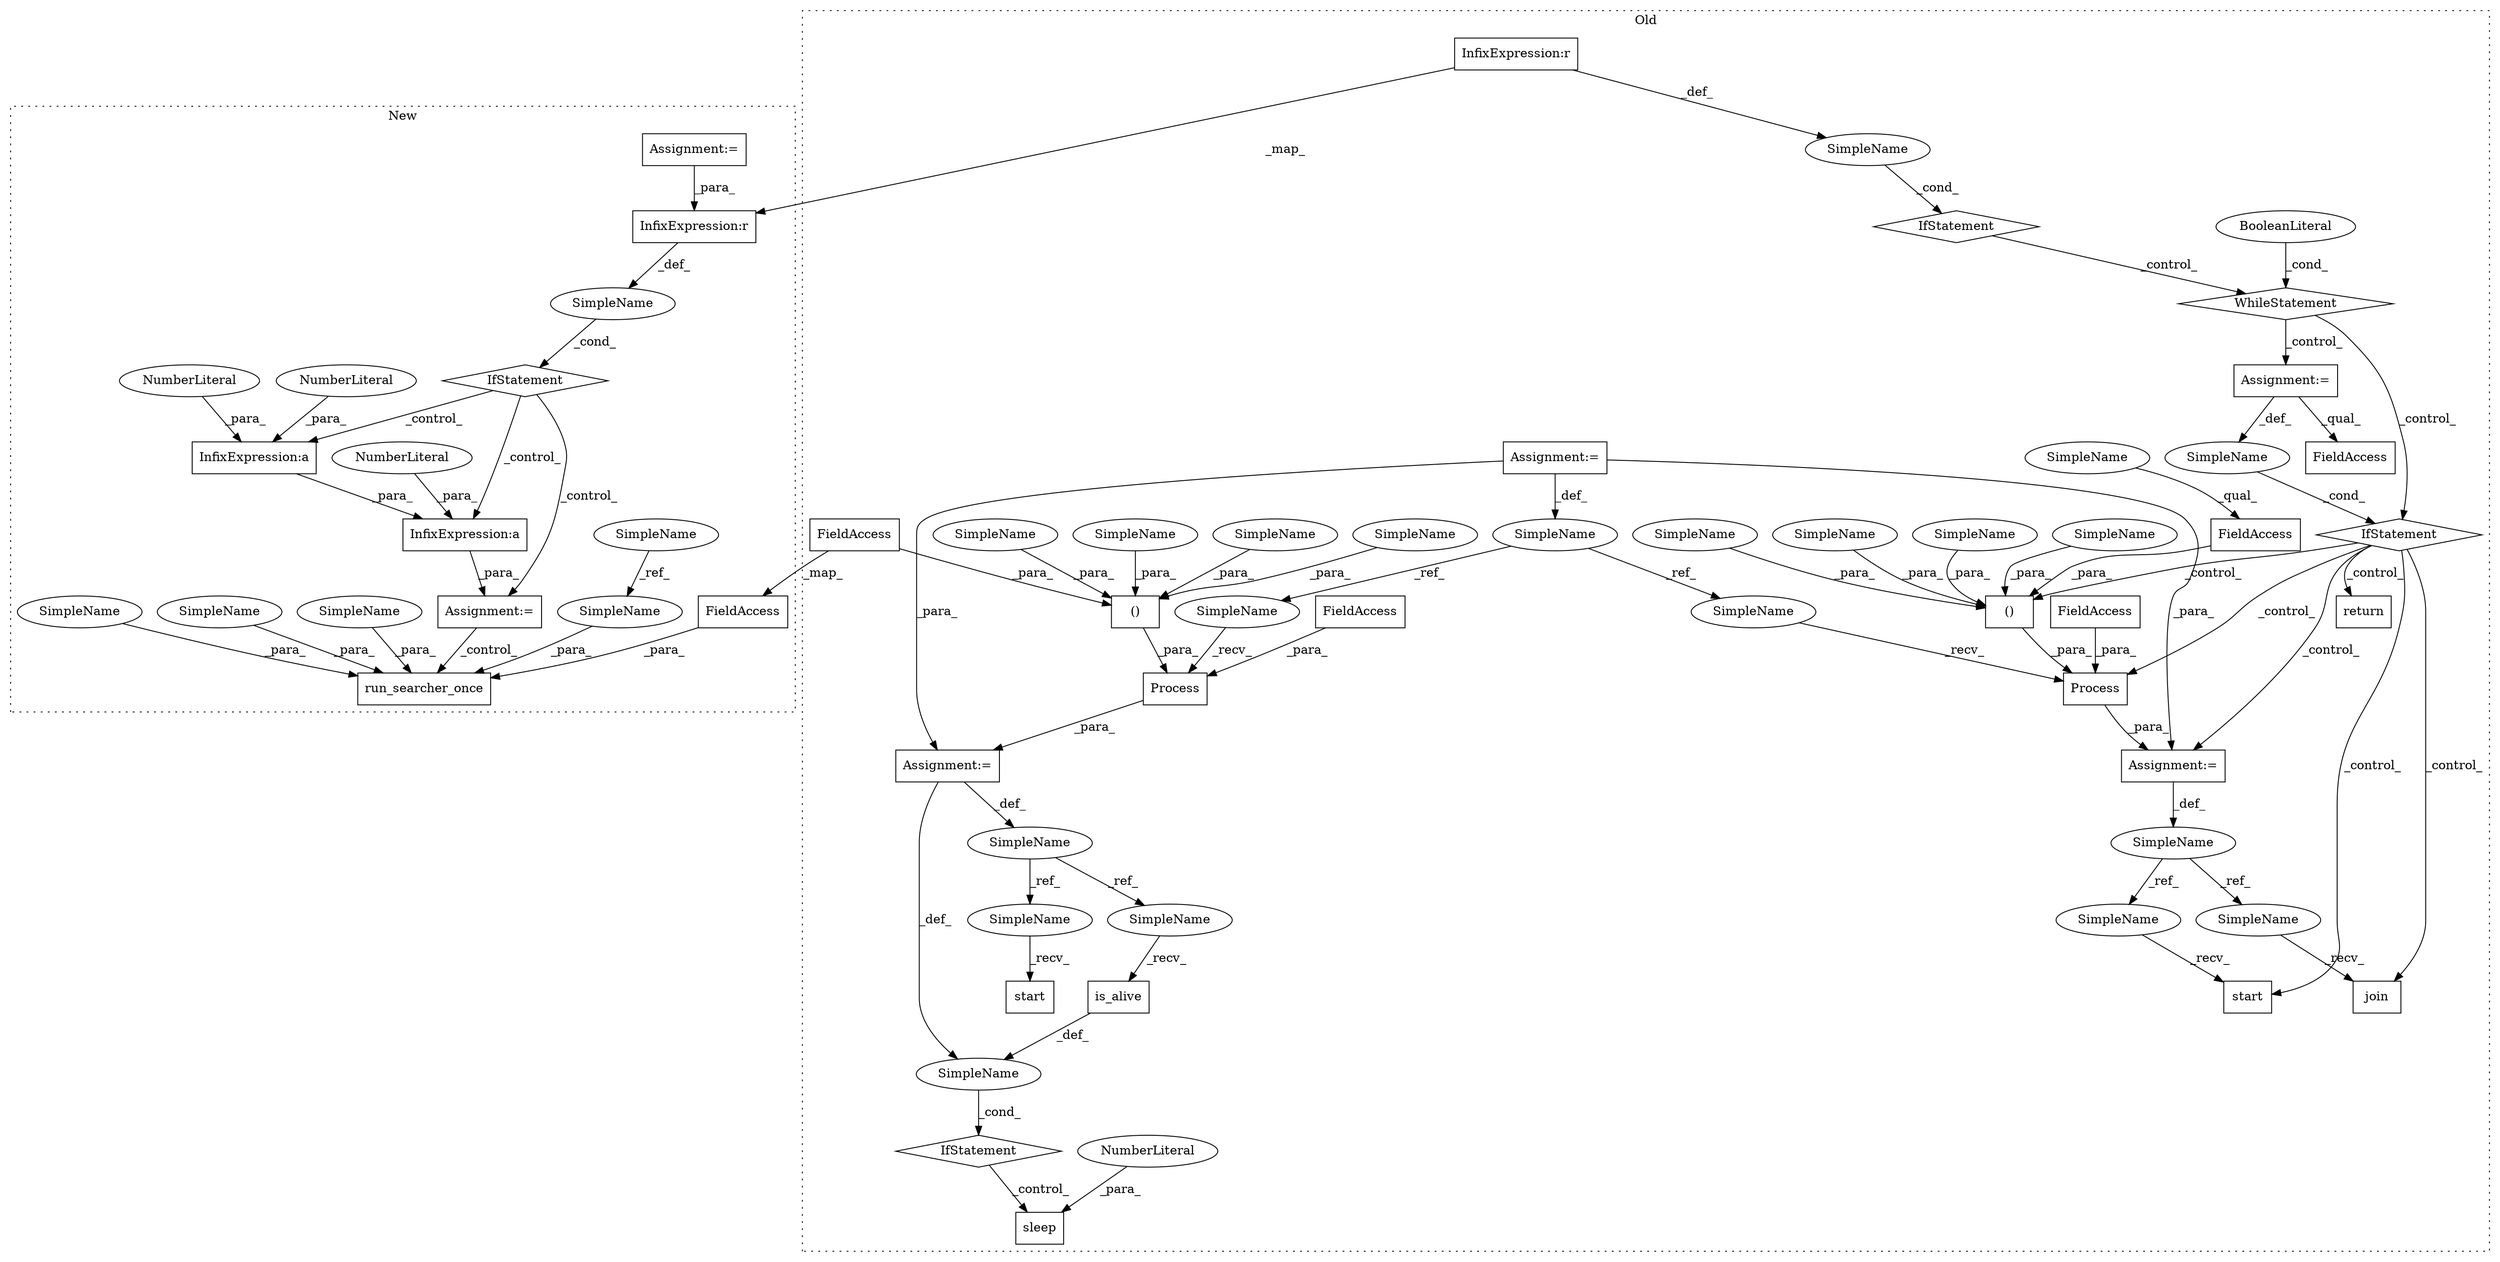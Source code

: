 digraph G {
subgraph cluster0 {
1 [label="IfStatement" a="25" s="6033,6084" l="4,2" shape="diamond"];
3 [label="Assignment:=" a="7" s="6002" l="1" shape="box"];
4 [label="()" a="106" s="6177" l="87" shape="box"];
6 [label="Process" a="32" s="6142,6264" l="8,2" shape="box"];
7 [label="FieldAccess" a="22" s="6041" l="16" shape="box"];
8 [label="FieldAccess" a="22" s="6150" l="17" shape="box"];
9 [label="FieldAccess" a="22" s="6255" l="9" shape="box"];
10 [label="FieldAccess" a="22" s="6539" l="9" shape="box"];
12 [label="()" a="106" s="6461" l="87" shape="box"];
14 [label="BooleanLiteral" a="9" s="5978" l="4" shape="ellipse"];
15 [label="Process" a="32" s="6428,6548" l="8,2" shape="box"];
16 [label="sleep" a="32" s="6671,6678" l="6,1" shape="box"];
17 [label="InfixExpression:r" a="27" s="5953" l="4" shape="box"];
19 [label="FieldAccess" a="22" s="6436" l="17" shape="box"];
20 [label="is_alive" a="32" s="6642" l="10" shape="box"];
21 [label="IfStatement" a="25" s="6636,6652" l="4,2" shape="diamond"];
24 [label="join" a="32" s="6297" l="6" shape="box"];
25 [label="NumberLiteral" a="34" s="6677" l="1" shape="ellipse"];
29 [label="SimpleName" a="42" s="6410" l="1" shape="ellipse"];
30 [label="start" a="32" s="6560" l="7" shape="box"];
31 [label="SimpleName" a="42" s="6124" l="1" shape="ellipse"];
32 [label="start" a="32" s="6278" l="7" shape="box"];
33 [label="SimpleName" a="42" s="" l="" shape="ellipse"];
34 [label="SimpleName" a="42" s="4343" l="15" shape="ellipse"];
35 [label="SimpleName" a="42" s="" l="" shape="ellipse"];
36 [label="SimpleName" a="42" s="" l="" shape="ellipse"];
38 [label="IfStatement" a="25" s="5939,5961" l="4,2" shape="diamond"];
39 [label="WhileStatement" a="61" s="5971,5982" l="7,2" shape="diamond"];
41 [label="Assignment:=" a="7" s="6125" l="1" shape="box"];
43 [label="Assignment:=" a="7" s="4343" l="15" shape="box"];
44 [label="Assignment:=" a="7" s="6411" l="1" shape="box"];
45 [label="return" a="41" s="6098" l="7" shape="box"];
46 [label="SimpleName" a="42" s="6501" l="6" shape="ellipse"];
47 [label="SimpleName" a="42" s="6217" l="6" shape="ellipse"];
48 [label="SimpleName" a="42" s="6295" l="1" shape="ellipse"];
49 [label="SimpleName" a="42" s="6276" l="1" shape="ellipse"];
50 [label="SimpleName" a="42" s="6520" l="6" shape="ellipse"];
51 [label="SimpleName" a="42" s="6236" l="6" shape="ellipse"];
53 [label="SimpleName" a="42" s="6197" l="7" shape="ellipse"];
54 [label="SimpleName" a="42" s="6481" l="7" shape="ellipse"];
55 [label="SimpleName" a="42" s="6461" l="7" shape="ellipse"];
56 [label="SimpleName" a="42" s="6177" l="7" shape="ellipse"];
57 [label="SimpleName" a="42" s="6558" l="1" shape="ellipse"];
58 [label="SimpleName" a="42" s="6640" l="1" shape="ellipse"];
60 [label="SimpleName" a="42" s="6126" l="15" shape="ellipse"];
61 [label="SimpleName" a="42" s="6412" l="15" shape="ellipse"];
63 [label="SimpleName" a="42" s="6255" l="4" shape="ellipse"];
label = "Old";
style="dotted";
}
subgraph cluster1 {
2 [label="run_searcher_once" a="32" s="6029,6086" l="18,1" shape="box"];
5 [label="InfixExpression:a" a="27" s="5918" l="3" shape="box"];
11 [label="FieldAccess" a="22" s="6077" l="9" shape="box"];
13 [label="SimpleName" a="42" s="5126" l="7" shape="ellipse"];
18 [label="InfixExpression:r" a="27" s="5885" l="4" shape="box"];
22 [label="IfStatement" a="25" s="5871,5893" l="4,2" shape="diamond"];
23 [label="InfixExpression:a" a="27" s="5924" l="3" shape="box"];
26 [label="NumberLiteral" a="34" s="5921" l="2" shape="ellipse"];
27 [label="NumberLiteral" a="34" s="5916" l="2" shape="ellipse"];
28 [label="NumberLiteral" a="34" s="5927" l="2" shape="ellipse"];
37 [label="SimpleName" a="42" s="" l="" shape="ellipse"];
40 [label="Assignment:=" a="7" s="5913" l="1" shape="box"];
42 [label="Assignment:=" a="7" s="4238" l="10" shape="box"];
52 [label="SimpleName" a="42" s="6055" l="7" shape="ellipse"];
59 [label="SimpleName" a="42" s="6047" l="7" shape="ellipse"];
62 [label="SimpleName" a="42" s="6063" l="6" shape="ellipse"];
64 [label="SimpleName" a="42" s="6070" l="6" shape="ellipse"];
label = "New";
style="dotted";
}
1 -> 24 [label="_control_"];
1 -> 41 [label="_control_"];
1 -> 6 [label="_control_"];
1 -> 32 [label="_control_"];
1 -> 45 [label="_control_"];
1 -> 4 [label="_control_"];
3 -> 35 [label="_def_"];
3 -> 7 [label="_qual_"];
4 -> 6 [label="_para_"];
5 -> 23 [label="_para_"];
6 -> 41 [label="_para_"];
8 -> 6 [label="_para_"];
9 -> 4 [label="_para_"];
10 -> 11 [label="_map_"];
10 -> 12 [label="_para_"];
11 -> 2 [label="_para_"];
12 -> 15 [label="_para_"];
13 -> 52 [label="_ref_"];
14 -> 39 [label="_cond_"];
15 -> 44 [label="_para_"];
17 -> 33 [label="_def_"];
17 -> 18 [label="_map_"];
18 -> 37 [label="_def_"];
19 -> 15 [label="_para_"];
20 -> 36 [label="_def_"];
21 -> 16 [label="_control_"];
22 -> 5 [label="_control_"];
22 -> 23 [label="_control_"];
22 -> 40 [label="_control_"];
23 -> 40 [label="_para_"];
25 -> 16 [label="_para_"];
26 -> 5 [label="_para_"];
27 -> 5 [label="_para_"];
28 -> 23 [label="_para_"];
29 -> 57 [label="_ref_"];
29 -> 58 [label="_ref_"];
31 -> 49 [label="_ref_"];
31 -> 48 [label="_ref_"];
33 -> 38 [label="_cond_"];
34 -> 61 [label="_ref_"];
34 -> 60 [label="_ref_"];
35 -> 1 [label="_cond_"];
36 -> 21 [label="_cond_"];
37 -> 22 [label="_cond_"];
38 -> 39 [label="_control_"];
39 -> 3 [label="_control_"];
39 -> 1 [label="_control_"];
40 -> 2 [label="_control_"];
41 -> 31 [label="_def_"];
42 -> 18 [label="_para_"];
43 -> 41 [label="_para_"];
43 -> 34 [label="_def_"];
43 -> 44 [label="_para_"];
44 -> 29 [label="_def_"];
44 -> 36 [label="_def_"];
46 -> 12 [label="_para_"];
47 -> 4 [label="_para_"];
48 -> 24 [label="_recv_"];
49 -> 32 [label="_recv_"];
50 -> 12 [label="_para_"];
51 -> 4 [label="_para_"];
52 -> 2 [label="_para_"];
53 -> 4 [label="_para_"];
54 -> 12 [label="_para_"];
55 -> 12 [label="_para_"];
56 -> 4 [label="_para_"];
57 -> 30 [label="_recv_"];
58 -> 20 [label="_recv_"];
59 -> 2 [label="_para_"];
60 -> 6 [label="_recv_"];
61 -> 15 [label="_recv_"];
62 -> 2 [label="_para_"];
63 -> 9 [label="_qual_"];
64 -> 2 [label="_para_"];
}